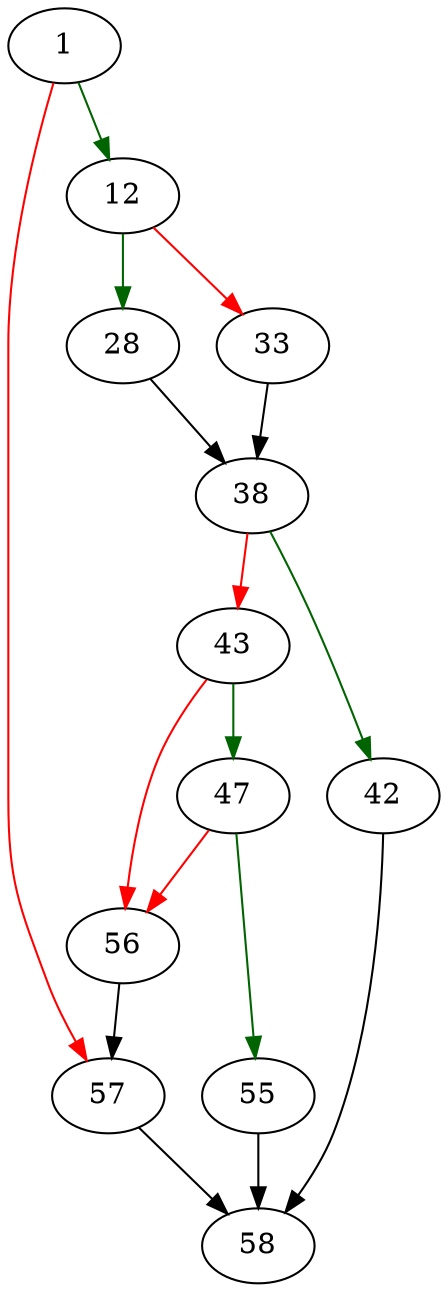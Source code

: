 strict digraph "sqlite3VdbeFindCompare" {
	// Node definitions.
	1 [entry=true];
	12;
	57;
	28;
	33;
	38;
	42;
	43;
	58;
	47;
	56;
	55;

	// Edge definitions.
	1 -> 12 [
		color=darkgreen
		cond=true
	];
	1 -> 57 [
		color=red
		cond=false
	];
	12 -> 28 [
		color=darkgreen
		cond=true
	];
	12 -> 33 [
		color=red
		cond=false
	];
	57 -> 58;
	28 -> 38;
	33 -> 38;
	38 -> 42 [
		color=darkgreen
		cond=true
	];
	38 -> 43 [
		color=red
		cond=false
	];
	42 -> 58;
	43 -> 47 [
		color=darkgreen
		cond=true
	];
	43 -> 56 [
		color=red
		cond=false
	];
	47 -> 56 [
		color=red
		cond=false
	];
	47 -> 55 [
		color=darkgreen
		cond=true
	];
	56 -> 57;
	55 -> 58;
}
